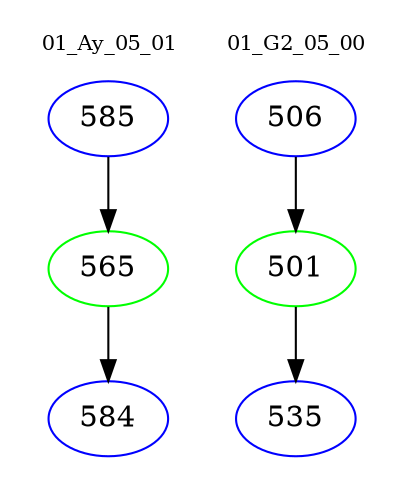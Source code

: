 digraph{
subgraph cluster_0 {
color = white
label = "01_Ay_05_01";
fontsize=10;
T0_585 [label="585", color="blue"]
T0_585 -> T0_565 [color="black"]
T0_565 [label="565", color="green"]
T0_565 -> T0_584 [color="black"]
T0_584 [label="584", color="blue"]
}
subgraph cluster_1 {
color = white
label = "01_G2_05_00";
fontsize=10;
T1_506 [label="506", color="blue"]
T1_506 -> T1_501 [color="black"]
T1_501 [label="501", color="green"]
T1_501 -> T1_535 [color="black"]
T1_535 [label="535", color="blue"]
}
}
